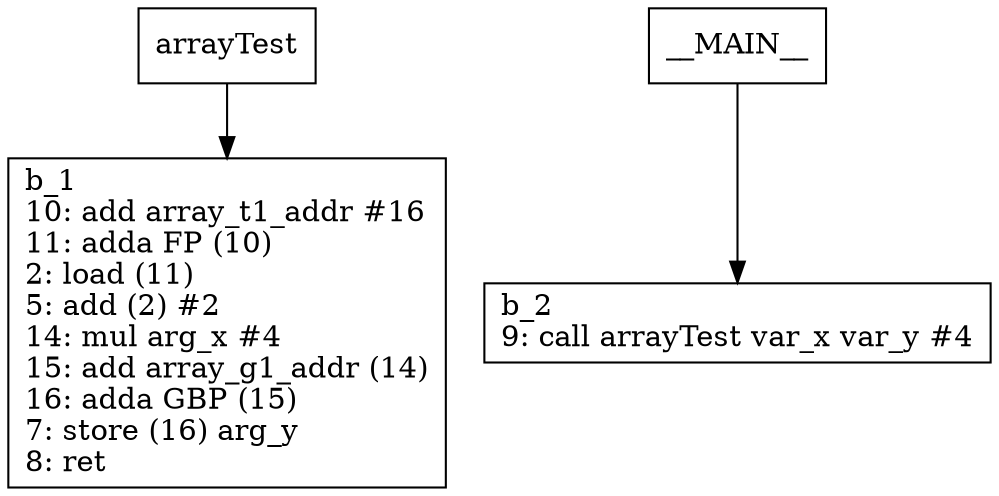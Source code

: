 digraph Computation {
node [shape=box];
arrayTest -> b_1;
b_1 [label="b_1\l10: add array_t1_addr #16\l11: adda FP (10)\l2: load (11)\l5: add (2) #2\l14: mul arg_x #4\l15: add array_g1_addr (14)\l16: adda GBP (15)\l7: store (16) arg_y\l8: ret \l"]
__MAIN__ -> b_2;
b_2 [label="b_2\l9: call arrayTest var_x var_y #4\l"]
}